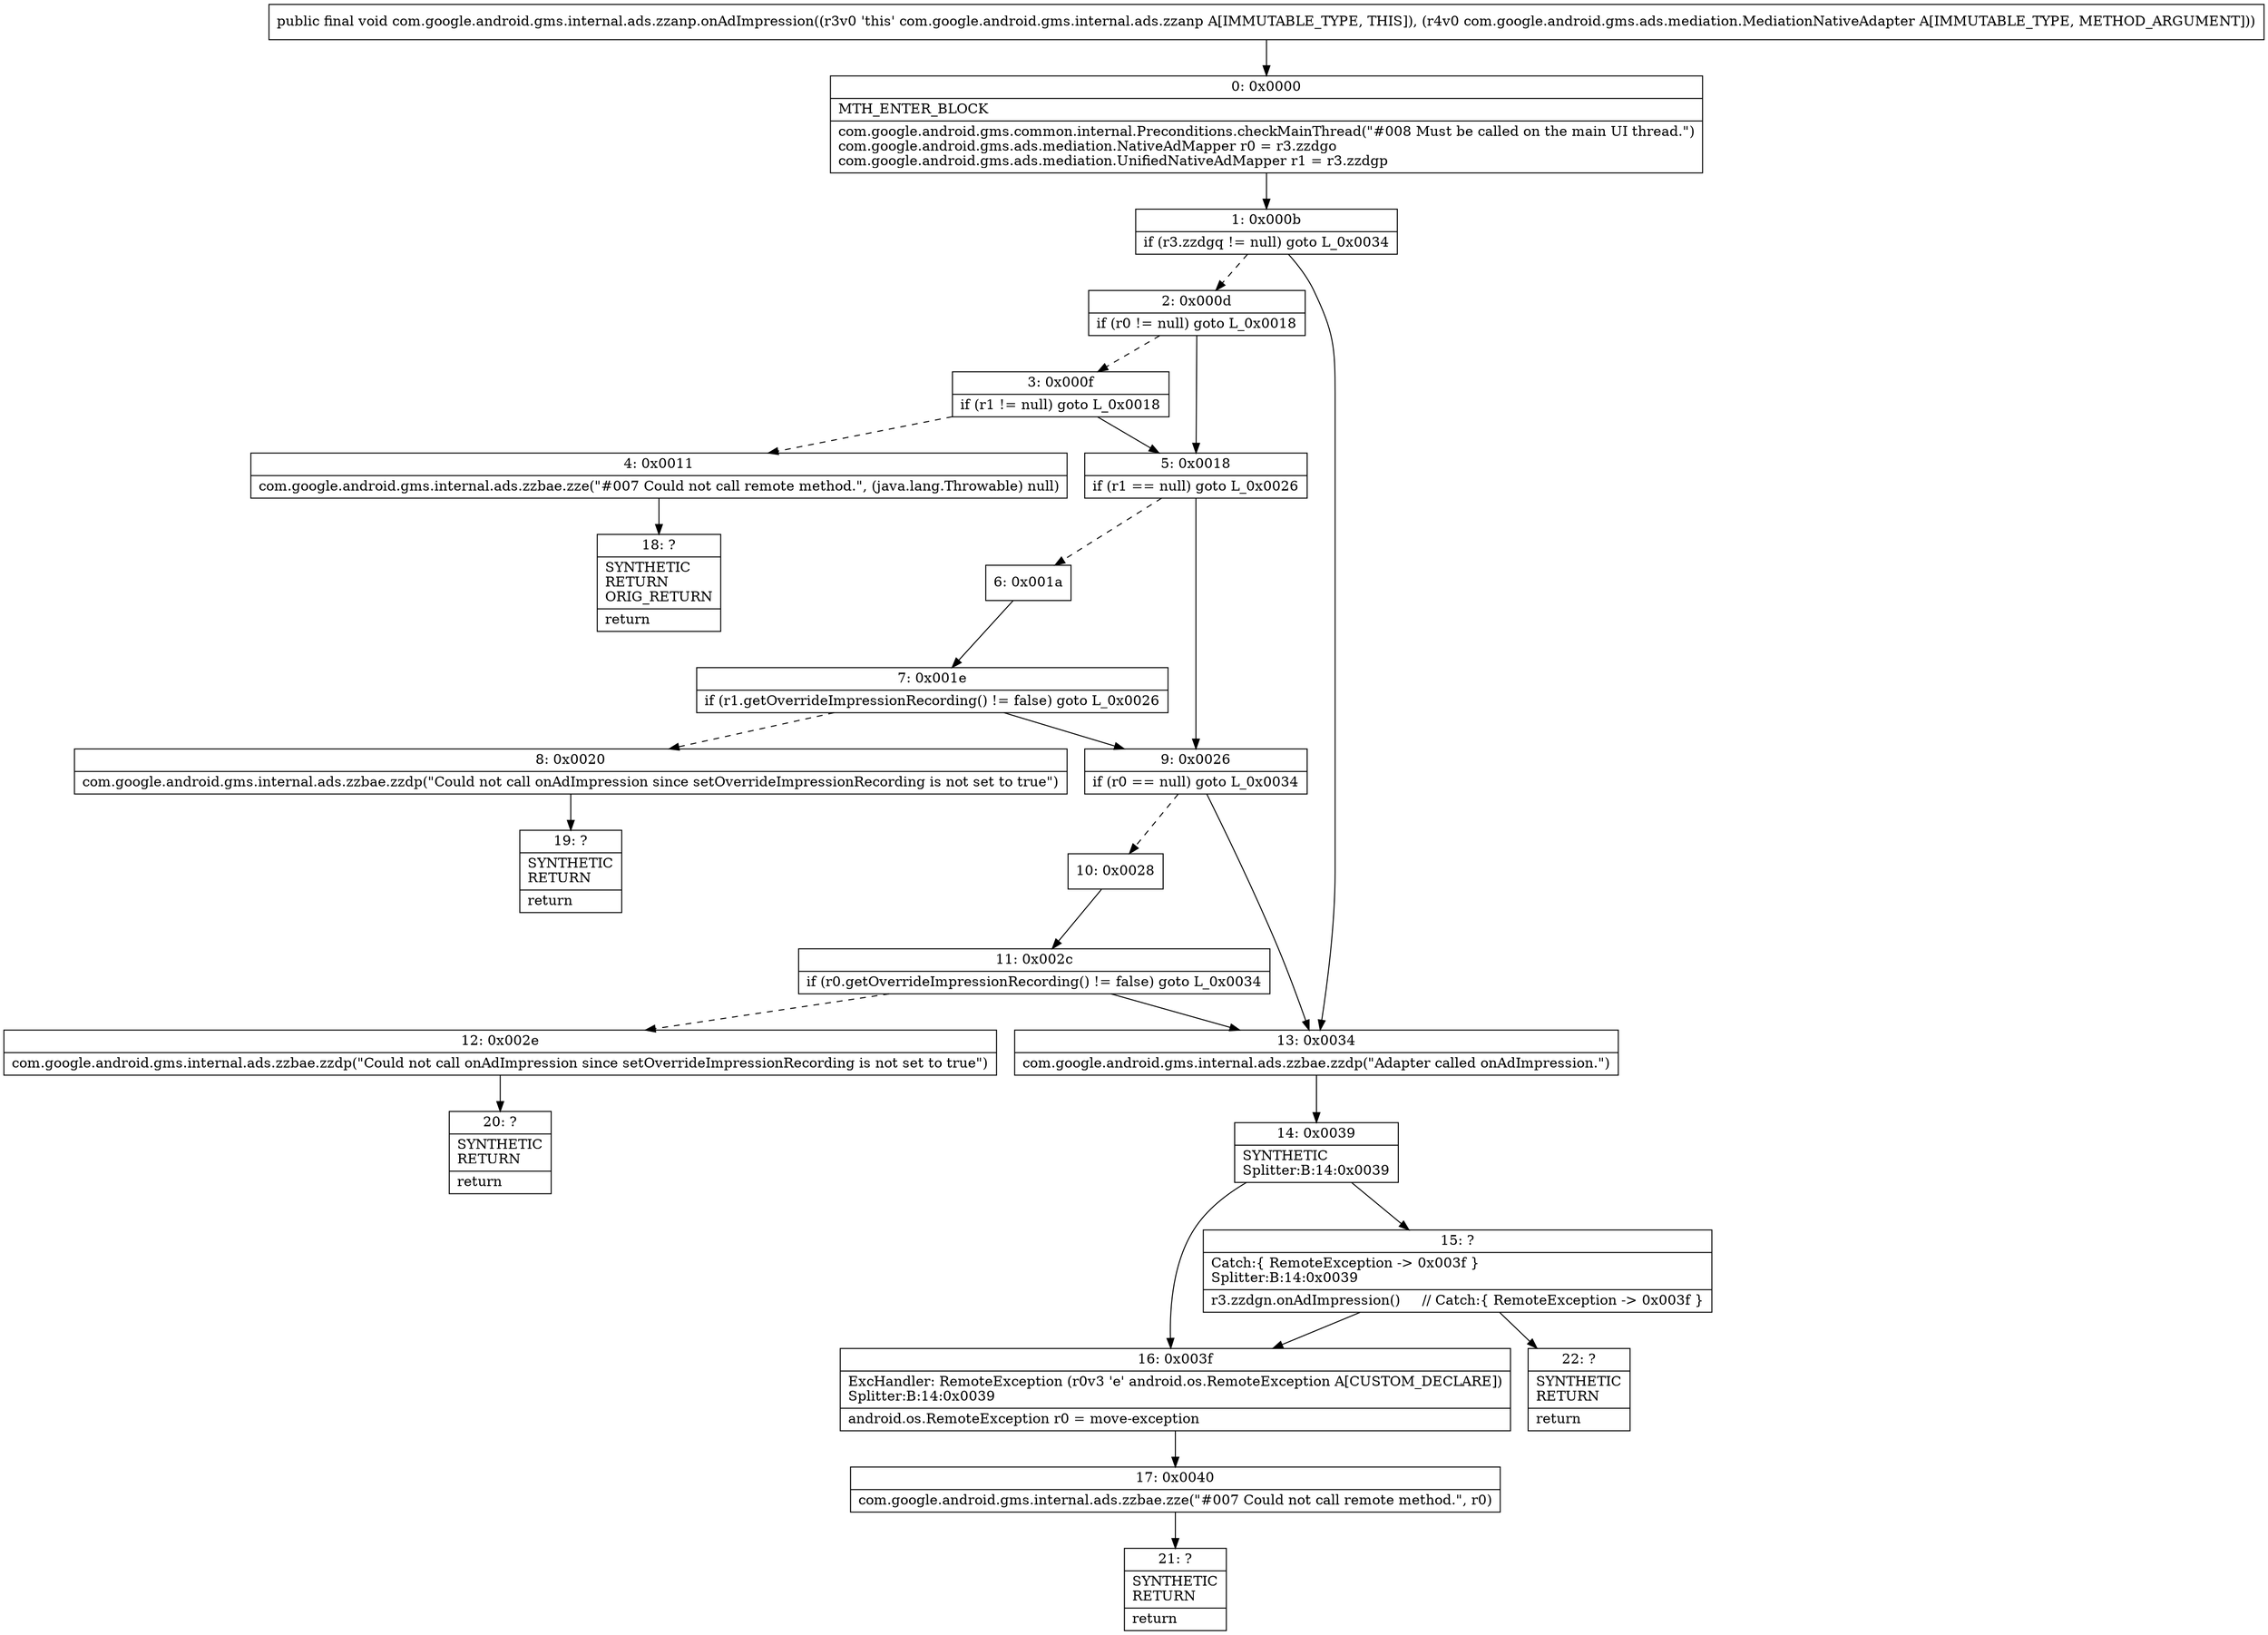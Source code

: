 digraph "CFG forcom.google.android.gms.internal.ads.zzanp.onAdImpression(Lcom\/google\/android\/gms\/ads\/mediation\/MediationNativeAdapter;)V" {
Node_0 [shape=record,label="{0\:\ 0x0000|MTH_ENTER_BLOCK\l|com.google.android.gms.common.internal.Preconditions.checkMainThread(\"#008 Must be called on the main UI thread.\")\lcom.google.android.gms.ads.mediation.NativeAdMapper r0 = r3.zzdgo\lcom.google.android.gms.ads.mediation.UnifiedNativeAdMapper r1 = r3.zzdgp\l}"];
Node_1 [shape=record,label="{1\:\ 0x000b|if (r3.zzdgq != null) goto L_0x0034\l}"];
Node_2 [shape=record,label="{2\:\ 0x000d|if (r0 != null) goto L_0x0018\l}"];
Node_3 [shape=record,label="{3\:\ 0x000f|if (r1 != null) goto L_0x0018\l}"];
Node_4 [shape=record,label="{4\:\ 0x0011|com.google.android.gms.internal.ads.zzbae.zze(\"#007 Could not call remote method.\", (java.lang.Throwable) null)\l}"];
Node_5 [shape=record,label="{5\:\ 0x0018|if (r1 == null) goto L_0x0026\l}"];
Node_6 [shape=record,label="{6\:\ 0x001a}"];
Node_7 [shape=record,label="{7\:\ 0x001e|if (r1.getOverrideImpressionRecording() != false) goto L_0x0026\l}"];
Node_8 [shape=record,label="{8\:\ 0x0020|com.google.android.gms.internal.ads.zzbae.zzdp(\"Could not call onAdImpression since setOverrideImpressionRecording is not set to true\")\l}"];
Node_9 [shape=record,label="{9\:\ 0x0026|if (r0 == null) goto L_0x0034\l}"];
Node_10 [shape=record,label="{10\:\ 0x0028}"];
Node_11 [shape=record,label="{11\:\ 0x002c|if (r0.getOverrideImpressionRecording() != false) goto L_0x0034\l}"];
Node_12 [shape=record,label="{12\:\ 0x002e|com.google.android.gms.internal.ads.zzbae.zzdp(\"Could not call onAdImpression since setOverrideImpressionRecording is not set to true\")\l}"];
Node_13 [shape=record,label="{13\:\ 0x0034|com.google.android.gms.internal.ads.zzbae.zzdp(\"Adapter called onAdImpression.\")\l}"];
Node_14 [shape=record,label="{14\:\ 0x0039|SYNTHETIC\lSplitter:B:14:0x0039\l}"];
Node_15 [shape=record,label="{15\:\ ?|Catch:\{ RemoteException \-\> 0x003f \}\lSplitter:B:14:0x0039\l|r3.zzdgn.onAdImpression()     \/\/ Catch:\{ RemoteException \-\> 0x003f \}\l}"];
Node_16 [shape=record,label="{16\:\ 0x003f|ExcHandler: RemoteException (r0v3 'e' android.os.RemoteException A[CUSTOM_DECLARE])\lSplitter:B:14:0x0039\l|android.os.RemoteException r0 = move\-exception\l}"];
Node_17 [shape=record,label="{17\:\ 0x0040|com.google.android.gms.internal.ads.zzbae.zze(\"#007 Could not call remote method.\", r0)\l}"];
Node_18 [shape=record,label="{18\:\ ?|SYNTHETIC\lRETURN\lORIG_RETURN\l|return\l}"];
Node_19 [shape=record,label="{19\:\ ?|SYNTHETIC\lRETURN\l|return\l}"];
Node_20 [shape=record,label="{20\:\ ?|SYNTHETIC\lRETURN\l|return\l}"];
Node_21 [shape=record,label="{21\:\ ?|SYNTHETIC\lRETURN\l|return\l}"];
Node_22 [shape=record,label="{22\:\ ?|SYNTHETIC\lRETURN\l|return\l}"];
MethodNode[shape=record,label="{public final void com.google.android.gms.internal.ads.zzanp.onAdImpression((r3v0 'this' com.google.android.gms.internal.ads.zzanp A[IMMUTABLE_TYPE, THIS]), (r4v0 com.google.android.gms.ads.mediation.MediationNativeAdapter A[IMMUTABLE_TYPE, METHOD_ARGUMENT])) }"];
MethodNode -> Node_0;
Node_0 -> Node_1;
Node_1 -> Node_2[style=dashed];
Node_1 -> Node_13;
Node_2 -> Node_3[style=dashed];
Node_2 -> Node_5;
Node_3 -> Node_4[style=dashed];
Node_3 -> Node_5;
Node_4 -> Node_18;
Node_5 -> Node_6[style=dashed];
Node_5 -> Node_9;
Node_6 -> Node_7;
Node_7 -> Node_8[style=dashed];
Node_7 -> Node_9;
Node_8 -> Node_19;
Node_9 -> Node_10[style=dashed];
Node_9 -> Node_13;
Node_10 -> Node_11;
Node_11 -> Node_12[style=dashed];
Node_11 -> Node_13;
Node_12 -> Node_20;
Node_13 -> Node_14;
Node_14 -> Node_15;
Node_14 -> Node_16;
Node_15 -> Node_16;
Node_15 -> Node_22;
Node_16 -> Node_17;
Node_17 -> Node_21;
}

